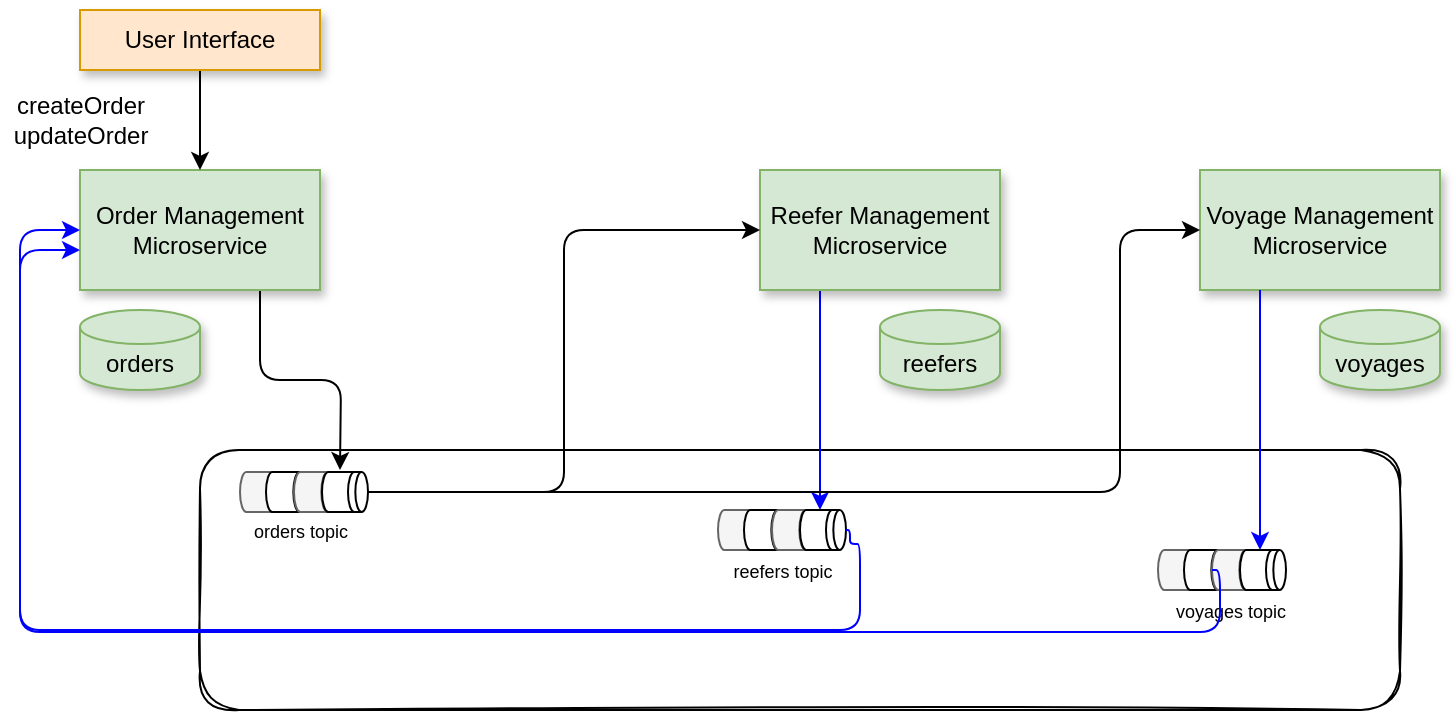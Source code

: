 <mxfile>
    <diagram id="4dOS_33dJ7bzyJfvlAkl" name="Page-1">
        <mxGraphModel dx="1119" dy="480" grid="1" gridSize="10" guides="1" tooltips="1" connect="1" arrows="1" fold="1" page="1" pageScale="1" pageWidth="850" pageHeight="1100" math="0" shadow="0">
            <root>
                <mxCell id="0"/>
                <mxCell id="1" parent="0"/>
                <mxCell id="29" value="" style="group" vertex="1" connectable="0" parent="1">
                    <mxGeometry x="120" y="270" width="580" height="130" as="geometry"/>
                </mxCell>
                <mxCell id="32" value="" style="rounded=1;whiteSpace=wrap;html=1;sketch=1;" vertex="1" parent="29">
                    <mxGeometry x="-20" width="600" height="130" as="geometry"/>
                </mxCell>
                <mxCell id="8" value="" style="group" vertex="1" connectable="0" parent="29">
                    <mxGeometry y="11" width="64" height="20" as="geometry"/>
                </mxCell>
                <mxCell id="9" value="" style="shape=cylinder3;whiteSpace=wrap;html=1;boundedLbl=1;backgroundOutline=1;size=3.167;rotation=90;fillColor=#f5f5f5;fontColor=#333333;strokeColor=#666666;" vertex="1" parent="8">
                    <mxGeometry width="20" height="20" as="geometry"/>
                </mxCell>
                <mxCell id="10" value="" style="shape=cylinder3;whiteSpace=wrap;html=1;boundedLbl=1;backgroundOutline=1;size=3.167;rotation=90;" vertex="1" parent="8">
                    <mxGeometry x="13" width="20" height="20" as="geometry"/>
                </mxCell>
                <mxCell id="11" value="" style="shape=cylinder3;whiteSpace=wrap;html=1;boundedLbl=1;backgroundOutline=1;size=3.167;rotation=90;fillColor=#f5f5f5;fontColor=#333333;strokeColor=#666666;" vertex="1" parent="8">
                    <mxGeometry x="27" width="20" height="20" as="geometry"/>
                </mxCell>
                <mxCell id="12" value="" style="shape=cylinder3;whiteSpace=wrap;html=1;boundedLbl=1;backgroundOutline=1;size=3.167;rotation=90;" vertex="1" parent="8">
                    <mxGeometry x="41" width="20" height="20" as="geometry"/>
                </mxCell>
                <mxCell id="13" value="" style="shape=cylinder3;whiteSpace=wrap;html=1;boundedLbl=1;backgroundOutline=1;size=3.167;rotation=90;" vertex="1" parent="8">
                    <mxGeometry x="49" y="5" width="20" height="10" as="geometry"/>
                </mxCell>
                <mxCell id="26" value="orders topic" style="text;html=1;align=center;verticalAlign=middle;resizable=0;points=[];autosize=1;strokeColor=none;fillColor=none;fontSize=9;" vertex="1" parent="29">
                    <mxGeometry y="31" width="60" height="20" as="geometry"/>
                </mxCell>
                <mxCell id="33" style="edgeStyle=orthogonalEdgeStyle;html=1;exitX=0.75;exitY=1;exitDx=0;exitDy=0;" edge="1" parent="1" source="2">
                    <mxGeometry relative="1" as="geometry">
                        <mxPoint x="170" y="280" as="targetPoint"/>
                    </mxGeometry>
                </mxCell>
                <mxCell id="2" value="Order Management&lt;br&gt;Microservice" style="rounded=0;whiteSpace=wrap;html=1;fillColor=#d5e8d4;strokeColor=#82b366;shadow=1;" vertex="1" parent="1">
                    <mxGeometry x="40" y="130" width="120" height="60" as="geometry"/>
                </mxCell>
                <mxCell id="36" style="edgeStyle=orthogonalEdgeStyle;html=1;exitX=0.25;exitY=1;exitDx=0;exitDy=0;entryX=0;entryY=0.5;entryDx=0;entryDy=0;entryPerimeter=0;strokeColor=#0000FF;" edge="1" parent="1" source="3" target="18">
                    <mxGeometry relative="1" as="geometry"/>
                </mxCell>
                <mxCell id="3" value="Reefer Management&lt;br&gt;Microservice" style="rounded=0;whiteSpace=wrap;html=1;fillColor=#d5e8d4;strokeColor=#82b366;shadow=1;" vertex="1" parent="1">
                    <mxGeometry x="380" y="130" width="120" height="60" as="geometry"/>
                </mxCell>
                <mxCell id="4" value="Voyage Management&lt;br&gt;Microservice" style="rounded=0;whiteSpace=wrap;html=1;fillColor=#d5e8d4;strokeColor=#82b366;shadow=1;" vertex="1" parent="1">
                    <mxGeometry x="600" y="130" width="120" height="60" as="geometry"/>
                </mxCell>
                <mxCell id="5" value="orders" style="shape=cylinder3;whiteSpace=wrap;html=1;boundedLbl=1;backgroundOutline=1;size=8.503;shadow=1;fillColor=#d5e8d4;strokeColor=#82b366;" vertex="1" parent="1">
                    <mxGeometry x="40" y="200" width="60" height="40" as="geometry"/>
                </mxCell>
                <mxCell id="6" value="reefers" style="shape=cylinder3;whiteSpace=wrap;html=1;boundedLbl=1;backgroundOutline=1;size=8.503;shadow=1;fillColor=#d5e8d4;strokeColor=#82b366;" vertex="1" parent="1">
                    <mxGeometry x="440" y="200" width="60" height="40" as="geometry"/>
                </mxCell>
                <mxCell id="7" value="voyages" style="shape=cylinder3;whiteSpace=wrap;html=1;boundedLbl=1;backgroundOutline=1;size=8.503;shadow=1;fillColor=#d5e8d4;strokeColor=#82b366;" vertex="1" parent="1">
                    <mxGeometry x="660" y="200" width="60" height="40" as="geometry"/>
                </mxCell>
                <mxCell id="30" value="" style="group" vertex="1" connectable="0" parent="1">
                    <mxGeometry x="361" y="300" width="64" height="41" as="geometry"/>
                </mxCell>
                <mxCell id="14" value="" style="group" vertex="1" connectable="0" parent="30">
                    <mxGeometry x="-2" width="64" height="20" as="geometry"/>
                </mxCell>
                <mxCell id="15" value="" style="shape=cylinder3;whiteSpace=wrap;html=1;boundedLbl=1;backgroundOutline=1;size=3.167;rotation=90;fillColor=#f5f5f5;fontColor=#333333;strokeColor=#666666;" vertex="1" parent="14">
                    <mxGeometry width="20" height="20" as="geometry"/>
                </mxCell>
                <mxCell id="16" value="" style="shape=cylinder3;whiteSpace=wrap;html=1;boundedLbl=1;backgroundOutline=1;size=3.167;rotation=90;" vertex="1" parent="14">
                    <mxGeometry x="13" width="20" height="20" as="geometry"/>
                </mxCell>
                <mxCell id="17" value="" style="shape=cylinder3;whiteSpace=wrap;html=1;boundedLbl=1;backgroundOutline=1;size=3.167;rotation=90;fillColor=#f5f5f5;fontColor=#333333;strokeColor=#666666;" vertex="1" parent="14">
                    <mxGeometry x="27" width="20" height="20" as="geometry"/>
                </mxCell>
                <mxCell id="18" value="" style="shape=cylinder3;whiteSpace=wrap;html=1;boundedLbl=1;backgroundOutline=1;size=3.167;rotation=90;" vertex="1" parent="14">
                    <mxGeometry x="41" width="20" height="20" as="geometry"/>
                </mxCell>
                <mxCell id="19" value="" style="shape=cylinder3;whiteSpace=wrap;html=1;boundedLbl=1;backgroundOutline=1;size=3.167;rotation=90;" vertex="1" parent="14">
                    <mxGeometry x="49" y="5" width="20" height="10" as="geometry"/>
                </mxCell>
                <mxCell id="28" value="reefers topic" style="text;html=1;align=center;verticalAlign=middle;resizable=0;points=[];autosize=1;strokeColor=none;fillColor=none;fontSize=9;" vertex="1" parent="30">
                    <mxGeometry y="21" width="60" height="20" as="geometry"/>
                </mxCell>
                <mxCell id="31" value="" style="group" vertex="1" connectable="0" parent="1">
                    <mxGeometry x="580" y="320" width="70" height="41" as="geometry"/>
                </mxCell>
                <mxCell id="20" value="" style="group" vertex="1" connectable="0" parent="31">
                    <mxGeometry x="-1" width="64" height="20" as="geometry"/>
                </mxCell>
                <mxCell id="21" value="" style="shape=cylinder3;whiteSpace=wrap;html=1;boundedLbl=1;backgroundOutline=1;size=3.167;rotation=90;fillColor=#f5f5f5;fontColor=#333333;strokeColor=#666666;" vertex="1" parent="20">
                    <mxGeometry width="20" height="20" as="geometry"/>
                </mxCell>
                <mxCell id="22" value="" style="shape=cylinder3;whiteSpace=wrap;html=1;boundedLbl=1;backgroundOutline=1;size=3.167;rotation=90;" vertex="1" parent="20">
                    <mxGeometry x="13" width="20" height="20" as="geometry"/>
                </mxCell>
                <mxCell id="23" value="" style="shape=cylinder3;whiteSpace=wrap;html=1;boundedLbl=1;backgroundOutline=1;size=3.167;rotation=90;fillColor=#f5f5f5;fontColor=#333333;strokeColor=#666666;" vertex="1" parent="20">
                    <mxGeometry x="27" width="20" height="20" as="geometry"/>
                </mxCell>
                <mxCell id="24" value="" style="shape=cylinder3;whiteSpace=wrap;html=1;boundedLbl=1;backgroundOutline=1;size=3.167;rotation=90;" vertex="1" parent="20">
                    <mxGeometry x="41" width="20" height="20" as="geometry"/>
                </mxCell>
                <mxCell id="25" value="" style="shape=cylinder3;whiteSpace=wrap;html=1;boundedLbl=1;backgroundOutline=1;size=3.167;rotation=90;" vertex="1" parent="20">
                    <mxGeometry x="49" y="5" width="20" height="10" as="geometry"/>
                </mxCell>
                <mxCell id="27" value="voyages topic" style="text;html=1;align=center;verticalAlign=middle;resizable=0;points=[];autosize=1;strokeColor=none;fillColor=none;fontSize=9;" vertex="1" parent="31">
                    <mxGeometry y="21" width="70" height="20" as="geometry"/>
                </mxCell>
                <mxCell id="34" style="edgeStyle=orthogonalEdgeStyle;html=1;entryX=0;entryY=0.5;entryDx=0;entryDy=0;exitX=0.5;exitY=0;exitDx=0;exitDy=0;exitPerimeter=0;" edge="1" parent="1" source="13" target="3">
                    <mxGeometry relative="1" as="geometry">
                        <mxPoint x="190" y="291" as="sourcePoint"/>
                    </mxGeometry>
                </mxCell>
                <mxCell id="35" style="edgeStyle=orthogonalEdgeStyle;html=1;entryX=0;entryY=0.5;entryDx=0;entryDy=0;exitX=0.5;exitY=0;exitDx=0;exitDy=0;exitPerimeter=0;" edge="1" parent="1" source="13" target="4">
                    <mxGeometry relative="1" as="geometry">
                        <mxPoint x="194" y="301" as="sourcePoint"/>
                        <mxPoint x="390" y="170" as="targetPoint"/>
                        <Array as="points">
                            <mxPoint x="560" y="291"/>
                            <mxPoint x="560" y="160"/>
                        </Array>
                    </mxGeometry>
                </mxCell>
                <mxCell id="37" style="edgeStyle=orthogonalEdgeStyle;html=1;exitX=0.25;exitY=1;exitDx=0;exitDy=0;entryX=0;entryY=0.5;entryDx=0;entryDy=0;entryPerimeter=0;strokeColor=#0000FF;" edge="1" parent="1" source="4" target="24">
                    <mxGeometry relative="1" as="geometry">
                        <mxPoint x="420" y="200" as="sourcePoint"/>
                        <mxPoint x="422" y="310" as="targetPoint"/>
                    </mxGeometry>
                </mxCell>
                <mxCell id="38" style="edgeStyle=orthogonalEdgeStyle;html=1;entryX=0;entryY=0.5;entryDx=0;entryDy=0;strokeColor=#0000FF;exitX=0.5;exitY=1;exitDx=0;exitDy=0;exitPerimeter=0;" edge="1" parent="1" source="23" target="2">
                    <mxGeometry relative="1" as="geometry">
                        <Array as="points">
                            <mxPoint x="610" y="361"/>
                            <mxPoint x="10" y="361"/>
                            <mxPoint x="10" y="160"/>
                        </Array>
                    </mxGeometry>
                </mxCell>
                <mxCell id="39" style="edgeStyle=orthogonalEdgeStyle;html=1;strokeColor=#0000FF;exitX=0.5;exitY=0;exitDx=0;exitDy=0;exitPerimeter=0;" edge="1" parent="1" source="19">
                    <mxGeometry relative="1" as="geometry">
                        <mxPoint x="620" y="350" as="sourcePoint"/>
                        <mxPoint x="40" y="170" as="targetPoint"/>
                        <Array as="points">
                            <mxPoint x="425" y="317"/>
                            <mxPoint x="430" y="317"/>
                            <mxPoint x="430" y="360"/>
                            <mxPoint x="10" y="360"/>
                            <mxPoint x="10" y="170"/>
                        </Array>
                    </mxGeometry>
                </mxCell>
                <mxCell id="42" style="edgeStyle=orthogonalEdgeStyle;html=1;entryX=0.5;entryY=0;entryDx=0;entryDy=0;strokeColor=#000000;" edge="1" parent="1" source="40" target="2">
                    <mxGeometry relative="1" as="geometry"/>
                </mxCell>
                <mxCell id="40" value="User Interface" style="rounded=0;whiteSpace=wrap;html=1;shadow=1;fillColor=#ffe6cc;strokeColor=#d79b00;" vertex="1" parent="1">
                    <mxGeometry x="40" y="50" width="120" height="30" as="geometry"/>
                </mxCell>
                <mxCell id="41" value="createOrder&lt;br&gt;updateOrder" style="text;html=1;align=center;verticalAlign=middle;resizable=0;points=[];autosize=1;strokeColor=none;fillColor=none;" vertex="1" parent="1">
                    <mxGeometry y="90" width="80" height="30" as="geometry"/>
                </mxCell>
            </root>
        </mxGraphModel>
    </diagram>
</mxfile>